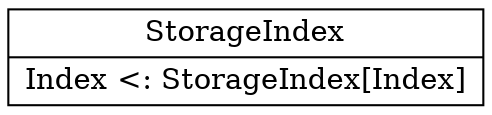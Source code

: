 graph StorageIndex {
    StorageIndex[
        shape = record,
        label = "{ StorageIndex | Index \<: StorageIndex\[Index\] }"
    ];
}
